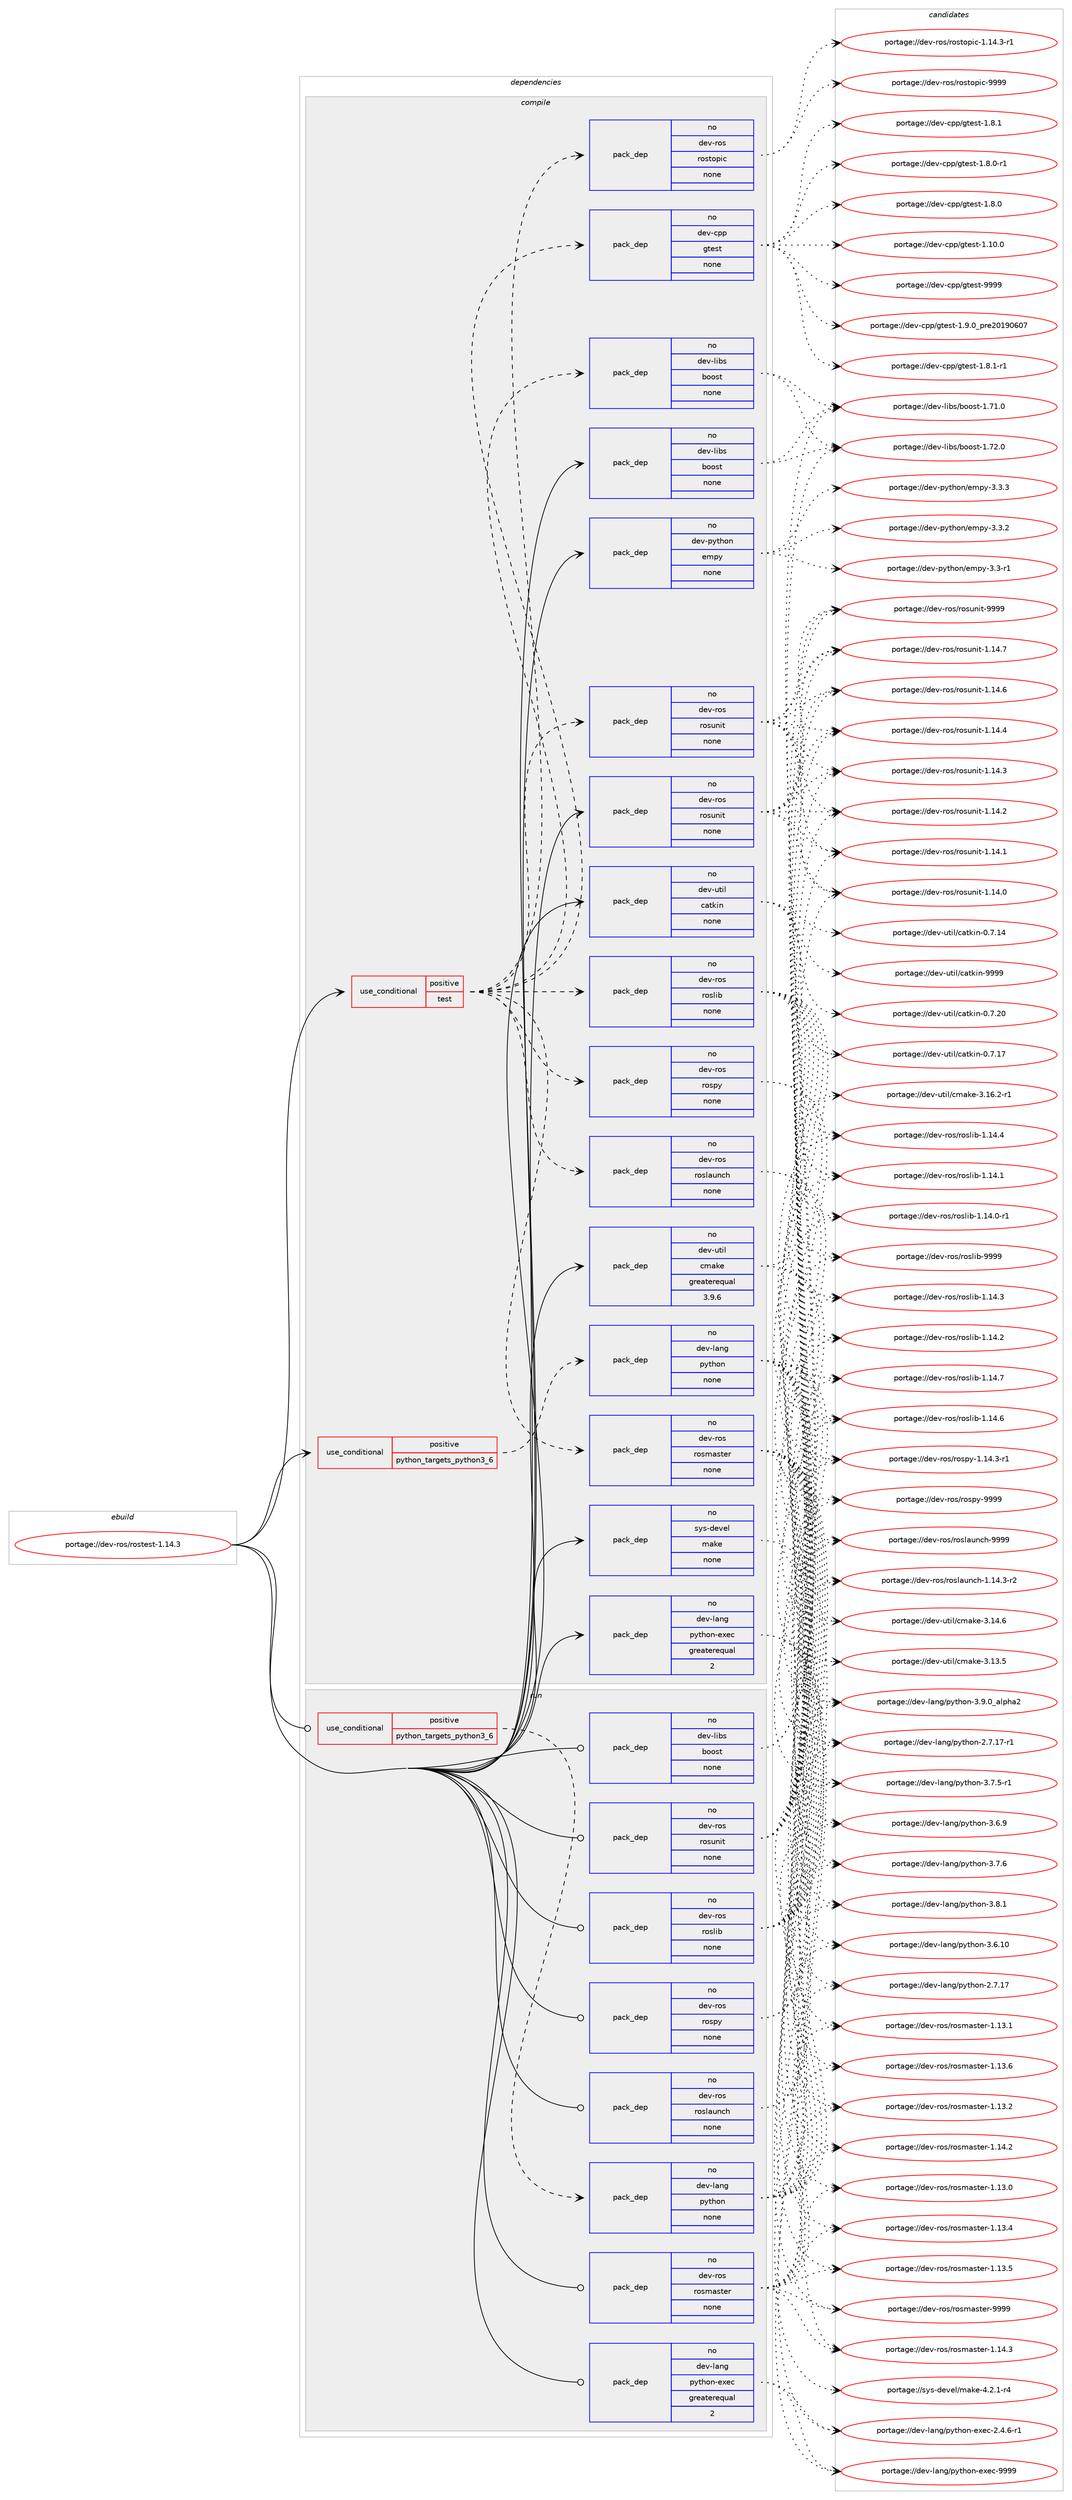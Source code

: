 digraph prolog {

# *************
# Graph options
# *************

newrank=true;
concentrate=true;
compound=true;
graph [rankdir=LR,fontname=Helvetica,fontsize=10,ranksep=1.5];#, ranksep=2.5, nodesep=0.2];
edge  [arrowhead=vee];
node  [fontname=Helvetica,fontsize=10];

# **********
# The ebuild
# **********

subgraph cluster_leftcol {
color=gray;
label=<<i>ebuild</i>>;
id [label="portage://dev-ros/rostest-1.14.3", color=red, width=4, href="../dev-ros/rostest-1.14.3.svg"];
}

# ****************
# The dependencies
# ****************

subgraph cluster_midcol {
color=gray;
label=<<i>dependencies</i>>;
subgraph cluster_compile {
fillcolor="#eeeeee";
style=filled;
label=<<i>compile</i>>;
subgraph cond97296 {
dependency384373 [label=<<TABLE BORDER="0" CELLBORDER="1" CELLSPACING="0" CELLPADDING="4"><TR><TD ROWSPAN="3" CELLPADDING="10">use_conditional</TD></TR><TR><TD>positive</TD></TR><TR><TD>python_targets_python3_6</TD></TR></TABLE>>, shape=none, color=red];
subgraph pack282224 {
dependency384374 [label=<<TABLE BORDER="0" CELLBORDER="1" CELLSPACING="0" CELLPADDING="4" WIDTH="220"><TR><TD ROWSPAN="6" CELLPADDING="30">pack_dep</TD></TR><TR><TD WIDTH="110">no</TD></TR><TR><TD>dev-lang</TD></TR><TR><TD>python</TD></TR><TR><TD>none</TD></TR><TR><TD></TD></TR></TABLE>>, shape=none, color=blue];
}
dependency384373:e -> dependency384374:w [weight=20,style="dashed",arrowhead="vee"];
}
id:e -> dependency384373:w [weight=20,style="solid",arrowhead="vee"];
subgraph cond97297 {
dependency384375 [label=<<TABLE BORDER="0" CELLBORDER="1" CELLSPACING="0" CELLPADDING="4"><TR><TD ROWSPAN="3" CELLPADDING="10">use_conditional</TD></TR><TR><TD>positive</TD></TR><TR><TD>test</TD></TR></TABLE>>, shape=none, color=red];
subgraph pack282225 {
dependency384376 [label=<<TABLE BORDER="0" CELLBORDER="1" CELLSPACING="0" CELLPADDING="4" WIDTH="220"><TR><TD ROWSPAN="6" CELLPADDING="30">pack_dep</TD></TR><TR><TD WIDTH="110">no</TD></TR><TR><TD>dev-ros</TD></TR><TR><TD>rosunit</TD></TR><TR><TD>none</TD></TR><TR><TD></TD></TR></TABLE>>, shape=none, color=blue];
}
dependency384375:e -> dependency384376:w [weight=20,style="dashed",arrowhead="vee"];
subgraph pack282226 {
dependency384377 [label=<<TABLE BORDER="0" CELLBORDER="1" CELLSPACING="0" CELLPADDING="4" WIDTH="220"><TR><TD ROWSPAN="6" CELLPADDING="30">pack_dep</TD></TR><TR><TD WIDTH="110">no</TD></TR><TR><TD>dev-libs</TD></TR><TR><TD>boost</TD></TR><TR><TD>none</TD></TR><TR><TD></TD></TR></TABLE>>, shape=none, color=blue];
}
dependency384375:e -> dependency384377:w [weight=20,style="dashed",arrowhead="vee"];
subgraph pack282227 {
dependency384378 [label=<<TABLE BORDER="0" CELLBORDER="1" CELLSPACING="0" CELLPADDING="4" WIDTH="220"><TR><TD ROWSPAN="6" CELLPADDING="30">pack_dep</TD></TR><TR><TD WIDTH="110">no</TD></TR><TR><TD>dev-ros</TD></TR><TR><TD>roslib</TD></TR><TR><TD>none</TD></TR><TR><TD></TD></TR></TABLE>>, shape=none, color=blue];
}
dependency384375:e -> dependency384378:w [weight=20,style="dashed",arrowhead="vee"];
subgraph pack282228 {
dependency384379 [label=<<TABLE BORDER="0" CELLBORDER="1" CELLSPACING="0" CELLPADDING="4" WIDTH="220"><TR><TD ROWSPAN="6" CELLPADDING="30">pack_dep</TD></TR><TR><TD WIDTH="110">no</TD></TR><TR><TD>dev-ros</TD></TR><TR><TD>rospy</TD></TR><TR><TD>none</TD></TR><TR><TD></TD></TR></TABLE>>, shape=none, color=blue];
}
dependency384375:e -> dependency384379:w [weight=20,style="dashed",arrowhead="vee"];
subgraph pack282229 {
dependency384380 [label=<<TABLE BORDER="0" CELLBORDER="1" CELLSPACING="0" CELLPADDING="4" WIDTH="220"><TR><TD ROWSPAN="6" CELLPADDING="30">pack_dep</TD></TR><TR><TD WIDTH="110">no</TD></TR><TR><TD>dev-ros</TD></TR><TR><TD>roslaunch</TD></TR><TR><TD>none</TD></TR><TR><TD></TD></TR></TABLE>>, shape=none, color=blue];
}
dependency384375:e -> dependency384380:w [weight=20,style="dashed",arrowhead="vee"];
subgraph pack282230 {
dependency384381 [label=<<TABLE BORDER="0" CELLBORDER="1" CELLSPACING="0" CELLPADDING="4" WIDTH="220"><TR><TD ROWSPAN="6" CELLPADDING="30">pack_dep</TD></TR><TR><TD WIDTH="110">no</TD></TR><TR><TD>dev-ros</TD></TR><TR><TD>rosmaster</TD></TR><TR><TD>none</TD></TR><TR><TD></TD></TR></TABLE>>, shape=none, color=blue];
}
dependency384375:e -> dependency384381:w [weight=20,style="dashed",arrowhead="vee"];
subgraph pack282231 {
dependency384382 [label=<<TABLE BORDER="0" CELLBORDER="1" CELLSPACING="0" CELLPADDING="4" WIDTH="220"><TR><TD ROWSPAN="6" CELLPADDING="30">pack_dep</TD></TR><TR><TD WIDTH="110">no</TD></TR><TR><TD>dev-cpp</TD></TR><TR><TD>gtest</TD></TR><TR><TD>none</TD></TR><TR><TD></TD></TR></TABLE>>, shape=none, color=blue];
}
dependency384375:e -> dependency384382:w [weight=20,style="dashed",arrowhead="vee"];
subgraph pack282232 {
dependency384383 [label=<<TABLE BORDER="0" CELLBORDER="1" CELLSPACING="0" CELLPADDING="4" WIDTH="220"><TR><TD ROWSPAN="6" CELLPADDING="30">pack_dep</TD></TR><TR><TD WIDTH="110">no</TD></TR><TR><TD>dev-ros</TD></TR><TR><TD>rostopic</TD></TR><TR><TD>none</TD></TR><TR><TD></TD></TR></TABLE>>, shape=none, color=blue];
}
dependency384375:e -> dependency384383:w [weight=20,style="dashed",arrowhead="vee"];
}
id:e -> dependency384375:w [weight=20,style="solid",arrowhead="vee"];
subgraph pack282233 {
dependency384384 [label=<<TABLE BORDER="0" CELLBORDER="1" CELLSPACING="0" CELLPADDING="4" WIDTH="220"><TR><TD ROWSPAN="6" CELLPADDING="30">pack_dep</TD></TR><TR><TD WIDTH="110">no</TD></TR><TR><TD>dev-lang</TD></TR><TR><TD>python-exec</TD></TR><TR><TD>greaterequal</TD></TR><TR><TD>2</TD></TR></TABLE>>, shape=none, color=blue];
}
id:e -> dependency384384:w [weight=20,style="solid",arrowhead="vee"];
subgraph pack282234 {
dependency384385 [label=<<TABLE BORDER="0" CELLBORDER="1" CELLSPACING="0" CELLPADDING="4" WIDTH="220"><TR><TD ROWSPAN="6" CELLPADDING="30">pack_dep</TD></TR><TR><TD WIDTH="110">no</TD></TR><TR><TD>dev-libs</TD></TR><TR><TD>boost</TD></TR><TR><TD>none</TD></TR><TR><TD></TD></TR></TABLE>>, shape=none, color=blue];
}
id:e -> dependency384385:w [weight=20,style="solid",arrowhead="vee"];
subgraph pack282235 {
dependency384386 [label=<<TABLE BORDER="0" CELLBORDER="1" CELLSPACING="0" CELLPADDING="4" WIDTH="220"><TR><TD ROWSPAN="6" CELLPADDING="30">pack_dep</TD></TR><TR><TD WIDTH="110">no</TD></TR><TR><TD>dev-python</TD></TR><TR><TD>empy</TD></TR><TR><TD>none</TD></TR><TR><TD></TD></TR></TABLE>>, shape=none, color=blue];
}
id:e -> dependency384386:w [weight=20,style="solid",arrowhead="vee"];
subgraph pack282236 {
dependency384387 [label=<<TABLE BORDER="0" CELLBORDER="1" CELLSPACING="0" CELLPADDING="4" WIDTH="220"><TR><TD ROWSPAN="6" CELLPADDING="30">pack_dep</TD></TR><TR><TD WIDTH="110">no</TD></TR><TR><TD>dev-ros</TD></TR><TR><TD>rosunit</TD></TR><TR><TD>none</TD></TR><TR><TD></TD></TR></TABLE>>, shape=none, color=blue];
}
id:e -> dependency384387:w [weight=20,style="solid",arrowhead="vee"];
subgraph pack282237 {
dependency384388 [label=<<TABLE BORDER="0" CELLBORDER="1" CELLSPACING="0" CELLPADDING="4" WIDTH="220"><TR><TD ROWSPAN="6" CELLPADDING="30">pack_dep</TD></TR><TR><TD WIDTH="110">no</TD></TR><TR><TD>dev-util</TD></TR><TR><TD>catkin</TD></TR><TR><TD>none</TD></TR><TR><TD></TD></TR></TABLE>>, shape=none, color=blue];
}
id:e -> dependency384388:w [weight=20,style="solid",arrowhead="vee"];
subgraph pack282238 {
dependency384389 [label=<<TABLE BORDER="0" CELLBORDER="1" CELLSPACING="0" CELLPADDING="4" WIDTH="220"><TR><TD ROWSPAN="6" CELLPADDING="30">pack_dep</TD></TR><TR><TD WIDTH="110">no</TD></TR><TR><TD>dev-util</TD></TR><TR><TD>cmake</TD></TR><TR><TD>greaterequal</TD></TR><TR><TD>3.9.6</TD></TR></TABLE>>, shape=none, color=blue];
}
id:e -> dependency384389:w [weight=20,style="solid",arrowhead="vee"];
subgraph pack282239 {
dependency384390 [label=<<TABLE BORDER="0" CELLBORDER="1" CELLSPACING="0" CELLPADDING="4" WIDTH="220"><TR><TD ROWSPAN="6" CELLPADDING="30">pack_dep</TD></TR><TR><TD WIDTH="110">no</TD></TR><TR><TD>sys-devel</TD></TR><TR><TD>make</TD></TR><TR><TD>none</TD></TR><TR><TD></TD></TR></TABLE>>, shape=none, color=blue];
}
id:e -> dependency384390:w [weight=20,style="solid",arrowhead="vee"];
}
subgraph cluster_compileandrun {
fillcolor="#eeeeee";
style=filled;
label=<<i>compile and run</i>>;
}
subgraph cluster_run {
fillcolor="#eeeeee";
style=filled;
label=<<i>run</i>>;
subgraph cond97298 {
dependency384391 [label=<<TABLE BORDER="0" CELLBORDER="1" CELLSPACING="0" CELLPADDING="4"><TR><TD ROWSPAN="3" CELLPADDING="10">use_conditional</TD></TR><TR><TD>positive</TD></TR><TR><TD>python_targets_python3_6</TD></TR></TABLE>>, shape=none, color=red];
subgraph pack282240 {
dependency384392 [label=<<TABLE BORDER="0" CELLBORDER="1" CELLSPACING="0" CELLPADDING="4" WIDTH="220"><TR><TD ROWSPAN="6" CELLPADDING="30">pack_dep</TD></TR><TR><TD WIDTH="110">no</TD></TR><TR><TD>dev-lang</TD></TR><TR><TD>python</TD></TR><TR><TD>none</TD></TR><TR><TD></TD></TR></TABLE>>, shape=none, color=blue];
}
dependency384391:e -> dependency384392:w [weight=20,style="dashed",arrowhead="vee"];
}
id:e -> dependency384391:w [weight=20,style="solid",arrowhead="odot"];
subgraph pack282241 {
dependency384393 [label=<<TABLE BORDER="0" CELLBORDER="1" CELLSPACING="0" CELLPADDING="4" WIDTH="220"><TR><TD ROWSPAN="6" CELLPADDING="30">pack_dep</TD></TR><TR><TD WIDTH="110">no</TD></TR><TR><TD>dev-lang</TD></TR><TR><TD>python-exec</TD></TR><TR><TD>greaterequal</TD></TR><TR><TD>2</TD></TR></TABLE>>, shape=none, color=blue];
}
id:e -> dependency384393:w [weight=20,style="solid",arrowhead="odot"];
subgraph pack282242 {
dependency384394 [label=<<TABLE BORDER="0" CELLBORDER="1" CELLSPACING="0" CELLPADDING="4" WIDTH="220"><TR><TD ROWSPAN="6" CELLPADDING="30">pack_dep</TD></TR><TR><TD WIDTH="110">no</TD></TR><TR><TD>dev-libs</TD></TR><TR><TD>boost</TD></TR><TR><TD>none</TD></TR><TR><TD></TD></TR></TABLE>>, shape=none, color=blue];
}
id:e -> dependency384394:w [weight=20,style="solid",arrowhead="odot"];
subgraph pack282243 {
dependency384395 [label=<<TABLE BORDER="0" CELLBORDER="1" CELLSPACING="0" CELLPADDING="4" WIDTH="220"><TR><TD ROWSPAN="6" CELLPADDING="30">pack_dep</TD></TR><TR><TD WIDTH="110">no</TD></TR><TR><TD>dev-ros</TD></TR><TR><TD>roslaunch</TD></TR><TR><TD>none</TD></TR><TR><TD></TD></TR></TABLE>>, shape=none, color=blue];
}
id:e -> dependency384395:w [weight=20,style="solid",arrowhead="odot"];
subgraph pack282244 {
dependency384396 [label=<<TABLE BORDER="0" CELLBORDER="1" CELLSPACING="0" CELLPADDING="4" WIDTH="220"><TR><TD ROWSPAN="6" CELLPADDING="30">pack_dep</TD></TR><TR><TD WIDTH="110">no</TD></TR><TR><TD>dev-ros</TD></TR><TR><TD>roslib</TD></TR><TR><TD>none</TD></TR><TR><TD></TD></TR></TABLE>>, shape=none, color=blue];
}
id:e -> dependency384396:w [weight=20,style="solid",arrowhead="odot"];
subgraph pack282245 {
dependency384397 [label=<<TABLE BORDER="0" CELLBORDER="1" CELLSPACING="0" CELLPADDING="4" WIDTH="220"><TR><TD ROWSPAN="6" CELLPADDING="30">pack_dep</TD></TR><TR><TD WIDTH="110">no</TD></TR><TR><TD>dev-ros</TD></TR><TR><TD>rosmaster</TD></TR><TR><TD>none</TD></TR><TR><TD></TD></TR></TABLE>>, shape=none, color=blue];
}
id:e -> dependency384397:w [weight=20,style="solid",arrowhead="odot"];
subgraph pack282246 {
dependency384398 [label=<<TABLE BORDER="0" CELLBORDER="1" CELLSPACING="0" CELLPADDING="4" WIDTH="220"><TR><TD ROWSPAN="6" CELLPADDING="30">pack_dep</TD></TR><TR><TD WIDTH="110">no</TD></TR><TR><TD>dev-ros</TD></TR><TR><TD>rospy</TD></TR><TR><TD>none</TD></TR><TR><TD></TD></TR></TABLE>>, shape=none, color=blue];
}
id:e -> dependency384398:w [weight=20,style="solid",arrowhead="odot"];
subgraph pack282247 {
dependency384399 [label=<<TABLE BORDER="0" CELLBORDER="1" CELLSPACING="0" CELLPADDING="4" WIDTH="220"><TR><TD ROWSPAN="6" CELLPADDING="30">pack_dep</TD></TR><TR><TD WIDTH="110">no</TD></TR><TR><TD>dev-ros</TD></TR><TR><TD>rosunit</TD></TR><TR><TD>none</TD></TR><TR><TD></TD></TR></TABLE>>, shape=none, color=blue];
}
id:e -> dependency384399:w [weight=20,style="solid",arrowhead="odot"];
}
}

# **************
# The candidates
# **************

subgraph cluster_choices {
rank=same;
color=gray;
label=<<i>candidates</i>>;

subgraph choice282224 {
color=black;
nodesep=1;
choice10010111845108971101034711212111610411111045514657464895971081121049750 [label="portage://dev-lang/python-3.9.0_alpha2", color=red, width=4,href="../dev-lang/python-3.9.0_alpha2.svg"];
choice100101118451089711010347112121116104111110455146564649 [label="portage://dev-lang/python-3.8.1", color=red, width=4,href="../dev-lang/python-3.8.1.svg"];
choice100101118451089711010347112121116104111110455146554654 [label="portage://dev-lang/python-3.7.6", color=red, width=4,href="../dev-lang/python-3.7.6.svg"];
choice1001011184510897110103471121211161041111104551465546534511449 [label="portage://dev-lang/python-3.7.5-r1", color=red, width=4,href="../dev-lang/python-3.7.5-r1.svg"];
choice100101118451089711010347112121116104111110455146544657 [label="portage://dev-lang/python-3.6.9", color=red, width=4,href="../dev-lang/python-3.6.9.svg"];
choice10010111845108971101034711212111610411111045514654464948 [label="portage://dev-lang/python-3.6.10", color=red, width=4,href="../dev-lang/python-3.6.10.svg"];
choice100101118451089711010347112121116104111110455046554649554511449 [label="portage://dev-lang/python-2.7.17-r1", color=red, width=4,href="../dev-lang/python-2.7.17-r1.svg"];
choice10010111845108971101034711212111610411111045504655464955 [label="portage://dev-lang/python-2.7.17", color=red, width=4,href="../dev-lang/python-2.7.17.svg"];
dependency384374:e -> choice10010111845108971101034711212111610411111045514657464895971081121049750:w [style=dotted,weight="100"];
dependency384374:e -> choice100101118451089711010347112121116104111110455146564649:w [style=dotted,weight="100"];
dependency384374:e -> choice100101118451089711010347112121116104111110455146554654:w [style=dotted,weight="100"];
dependency384374:e -> choice1001011184510897110103471121211161041111104551465546534511449:w [style=dotted,weight="100"];
dependency384374:e -> choice100101118451089711010347112121116104111110455146544657:w [style=dotted,weight="100"];
dependency384374:e -> choice10010111845108971101034711212111610411111045514654464948:w [style=dotted,weight="100"];
dependency384374:e -> choice100101118451089711010347112121116104111110455046554649554511449:w [style=dotted,weight="100"];
dependency384374:e -> choice10010111845108971101034711212111610411111045504655464955:w [style=dotted,weight="100"];
}
subgraph choice282225 {
color=black;
nodesep=1;
choice10010111845114111115471141111151171101051164557575757 [label="portage://dev-ros/rosunit-9999", color=red, width=4,href="../dev-ros/rosunit-9999.svg"];
choice100101118451141111154711411111511711010511645494649524655 [label="portage://dev-ros/rosunit-1.14.7", color=red, width=4,href="../dev-ros/rosunit-1.14.7.svg"];
choice100101118451141111154711411111511711010511645494649524654 [label="portage://dev-ros/rosunit-1.14.6", color=red, width=4,href="../dev-ros/rosunit-1.14.6.svg"];
choice100101118451141111154711411111511711010511645494649524652 [label="portage://dev-ros/rosunit-1.14.4", color=red, width=4,href="../dev-ros/rosunit-1.14.4.svg"];
choice100101118451141111154711411111511711010511645494649524651 [label="portage://dev-ros/rosunit-1.14.3", color=red, width=4,href="../dev-ros/rosunit-1.14.3.svg"];
choice100101118451141111154711411111511711010511645494649524650 [label="portage://dev-ros/rosunit-1.14.2", color=red, width=4,href="../dev-ros/rosunit-1.14.2.svg"];
choice100101118451141111154711411111511711010511645494649524649 [label="portage://dev-ros/rosunit-1.14.1", color=red, width=4,href="../dev-ros/rosunit-1.14.1.svg"];
choice100101118451141111154711411111511711010511645494649524648 [label="portage://dev-ros/rosunit-1.14.0", color=red, width=4,href="../dev-ros/rosunit-1.14.0.svg"];
dependency384376:e -> choice10010111845114111115471141111151171101051164557575757:w [style=dotted,weight="100"];
dependency384376:e -> choice100101118451141111154711411111511711010511645494649524655:w [style=dotted,weight="100"];
dependency384376:e -> choice100101118451141111154711411111511711010511645494649524654:w [style=dotted,weight="100"];
dependency384376:e -> choice100101118451141111154711411111511711010511645494649524652:w [style=dotted,weight="100"];
dependency384376:e -> choice100101118451141111154711411111511711010511645494649524651:w [style=dotted,weight="100"];
dependency384376:e -> choice100101118451141111154711411111511711010511645494649524650:w [style=dotted,weight="100"];
dependency384376:e -> choice100101118451141111154711411111511711010511645494649524649:w [style=dotted,weight="100"];
dependency384376:e -> choice100101118451141111154711411111511711010511645494649524648:w [style=dotted,weight="100"];
}
subgraph choice282226 {
color=black;
nodesep=1;
choice1001011184510810598115479811111111511645494655504648 [label="portage://dev-libs/boost-1.72.0", color=red, width=4,href="../dev-libs/boost-1.72.0.svg"];
choice1001011184510810598115479811111111511645494655494648 [label="portage://dev-libs/boost-1.71.0", color=red, width=4,href="../dev-libs/boost-1.71.0.svg"];
dependency384377:e -> choice1001011184510810598115479811111111511645494655504648:w [style=dotted,weight="100"];
dependency384377:e -> choice1001011184510810598115479811111111511645494655494648:w [style=dotted,weight="100"];
}
subgraph choice282227 {
color=black;
nodesep=1;
choice1001011184511411111547114111115108105984557575757 [label="portage://dev-ros/roslib-9999", color=red, width=4,href="../dev-ros/roslib-9999.svg"];
choice10010111845114111115471141111151081059845494649524655 [label="portage://dev-ros/roslib-1.14.7", color=red, width=4,href="../dev-ros/roslib-1.14.7.svg"];
choice10010111845114111115471141111151081059845494649524654 [label="portage://dev-ros/roslib-1.14.6", color=red, width=4,href="../dev-ros/roslib-1.14.6.svg"];
choice10010111845114111115471141111151081059845494649524652 [label="portage://dev-ros/roslib-1.14.4", color=red, width=4,href="../dev-ros/roslib-1.14.4.svg"];
choice10010111845114111115471141111151081059845494649524651 [label="portage://dev-ros/roslib-1.14.3", color=red, width=4,href="../dev-ros/roslib-1.14.3.svg"];
choice10010111845114111115471141111151081059845494649524650 [label="portage://dev-ros/roslib-1.14.2", color=red, width=4,href="../dev-ros/roslib-1.14.2.svg"];
choice10010111845114111115471141111151081059845494649524649 [label="portage://dev-ros/roslib-1.14.1", color=red, width=4,href="../dev-ros/roslib-1.14.1.svg"];
choice100101118451141111154711411111510810598454946495246484511449 [label="portage://dev-ros/roslib-1.14.0-r1", color=red, width=4,href="../dev-ros/roslib-1.14.0-r1.svg"];
dependency384378:e -> choice1001011184511411111547114111115108105984557575757:w [style=dotted,weight="100"];
dependency384378:e -> choice10010111845114111115471141111151081059845494649524655:w [style=dotted,weight="100"];
dependency384378:e -> choice10010111845114111115471141111151081059845494649524654:w [style=dotted,weight="100"];
dependency384378:e -> choice10010111845114111115471141111151081059845494649524652:w [style=dotted,weight="100"];
dependency384378:e -> choice10010111845114111115471141111151081059845494649524651:w [style=dotted,weight="100"];
dependency384378:e -> choice10010111845114111115471141111151081059845494649524650:w [style=dotted,weight="100"];
dependency384378:e -> choice10010111845114111115471141111151081059845494649524649:w [style=dotted,weight="100"];
dependency384378:e -> choice100101118451141111154711411111510810598454946495246484511449:w [style=dotted,weight="100"];
}
subgraph choice282228 {
color=black;
nodesep=1;
choice10010111845114111115471141111151121214557575757 [label="portage://dev-ros/rospy-9999", color=red, width=4,href="../dev-ros/rospy-9999.svg"];
choice1001011184511411111547114111115112121454946495246514511449 [label="portage://dev-ros/rospy-1.14.3-r1", color=red, width=4,href="../dev-ros/rospy-1.14.3-r1.svg"];
dependency384379:e -> choice10010111845114111115471141111151121214557575757:w [style=dotted,weight="100"];
dependency384379:e -> choice1001011184511411111547114111115112121454946495246514511449:w [style=dotted,weight="100"];
}
subgraph choice282229 {
color=black;
nodesep=1;
choice100101118451141111154711411111510897117110991044557575757 [label="portage://dev-ros/roslaunch-9999", color=red, width=4,href="../dev-ros/roslaunch-9999.svg"];
choice10010111845114111115471141111151089711711099104454946495246514511450 [label="portage://dev-ros/roslaunch-1.14.3-r2", color=red, width=4,href="../dev-ros/roslaunch-1.14.3-r2.svg"];
dependency384380:e -> choice100101118451141111154711411111510897117110991044557575757:w [style=dotted,weight="100"];
dependency384380:e -> choice10010111845114111115471141111151089711711099104454946495246514511450:w [style=dotted,weight="100"];
}
subgraph choice282230 {
color=black;
nodesep=1;
choice1001011184511411111547114111115109971151161011144557575757 [label="portage://dev-ros/rosmaster-9999", color=red, width=4,href="../dev-ros/rosmaster-9999.svg"];
choice10010111845114111115471141111151099711511610111445494649524651 [label="portage://dev-ros/rosmaster-1.14.3", color=red, width=4,href="../dev-ros/rosmaster-1.14.3.svg"];
choice10010111845114111115471141111151099711511610111445494649524650 [label="portage://dev-ros/rosmaster-1.14.2", color=red, width=4,href="../dev-ros/rosmaster-1.14.2.svg"];
choice10010111845114111115471141111151099711511610111445494649514654 [label="portage://dev-ros/rosmaster-1.13.6", color=red, width=4,href="../dev-ros/rosmaster-1.13.6.svg"];
choice10010111845114111115471141111151099711511610111445494649514653 [label="portage://dev-ros/rosmaster-1.13.5", color=red, width=4,href="../dev-ros/rosmaster-1.13.5.svg"];
choice10010111845114111115471141111151099711511610111445494649514652 [label="portage://dev-ros/rosmaster-1.13.4", color=red, width=4,href="../dev-ros/rosmaster-1.13.4.svg"];
choice10010111845114111115471141111151099711511610111445494649514650 [label="portage://dev-ros/rosmaster-1.13.2", color=red, width=4,href="../dev-ros/rosmaster-1.13.2.svg"];
choice10010111845114111115471141111151099711511610111445494649514649 [label="portage://dev-ros/rosmaster-1.13.1", color=red, width=4,href="../dev-ros/rosmaster-1.13.1.svg"];
choice10010111845114111115471141111151099711511610111445494649514648 [label="portage://dev-ros/rosmaster-1.13.0", color=red, width=4,href="../dev-ros/rosmaster-1.13.0.svg"];
dependency384381:e -> choice1001011184511411111547114111115109971151161011144557575757:w [style=dotted,weight="100"];
dependency384381:e -> choice10010111845114111115471141111151099711511610111445494649524651:w [style=dotted,weight="100"];
dependency384381:e -> choice10010111845114111115471141111151099711511610111445494649524650:w [style=dotted,weight="100"];
dependency384381:e -> choice10010111845114111115471141111151099711511610111445494649514654:w [style=dotted,weight="100"];
dependency384381:e -> choice10010111845114111115471141111151099711511610111445494649514653:w [style=dotted,weight="100"];
dependency384381:e -> choice10010111845114111115471141111151099711511610111445494649514652:w [style=dotted,weight="100"];
dependency384381:e -> choice10010111845114111115471141111151099711511610111445494649514650:w [style=dotted,weight="100"];
dependency384381:e -> choice10010111845114111115471141111151099711511610111445494649514649:w [style=dotted,weight="100"];
dependency384381:e -> choice10010111845114111115471141111151099711511610111445494649514648:w [style=dotted,weight="100"];
}
subgraph choice282231 {
color=black;
nodesep=1;
choice1001011184599112112471031161011151164557575757 [label="portage://dev-cpp/gtest-9999", color=red, width=4,href="../dev-cpp/gtest-9999.svg"];
choice100101118459911211247103116101115116454946574648951121141015048495748544855 [label="portage://dev-cpp/gtest-1.9.0_pre20190607", color=red, width=4,href="../dev-cpp/gtest-1.9.0_pre20190607.svg"];
choice1001011184599112112471031161011151164549465646494511449 [label="portage://dev-cpp/gtest-1.8.1-r1", color=red, width=4,href="../dev-cpp/gtest-1.8.1-r1.svg"];
choice100101118459911211247103116101115116454946564649 [label="portage://dev-cpp/gtest-1.8.1", color=red, width=4,href="../dev-cpp/gtest-1.8.1.svg"];
choice1001011184599112112471031161011151164549465646484511449 [label="portage://dev-cpp/gtest-1.8.0-r1", color=red, width=4,href="../dev-cpp/gtest-1.8.0-r1.svg"];
choice100101118459911211247103116101115116454946564648 [label="portage://dev-cpp/gtest-1.8.0", color=red, width=4,href="../dev-cpp/gtest-1.8.0.svg"];
choice10010111845991121124710311610111511645494649484648 [label="portage://dev-cpp/gtest-1.10.0", color=red, width=4,href="../dev-cpp/gtest-1.10.0.svg"];
dependency384382:e -> choice1001011184599112112471031161011151164557575757:w [style=dotted,weight="100"];
dependency384382:e -> choice100101118459911211247103116101115116454946574648951121141015048495748544855:w [style=dotted,weight="100"];
dependency384382:e -> choice1001011184599112112471031161011151164549465646494511449:w [style=dotted,weight="100"];
dependency384382:e -> choice100101118459911211247103116101115116454946564649:w [style=dotted,weight="100"];
dependency384382:e -> choice1001011184599112112471031161011151164549465646484511449:w [style=dotted,weight="100"];
dependency384382:e -> choice100101118459911211247103116101115116454946564648:w [style=dotted,weight="100"];
dependency384382:e -> choice10010111845991121124710311610111511645494649484648:w [style=dotted,weight="100"];
}
subgraph choice282232 {
color=black;
nodesep=1;
choice1001011184511411111547114111115116111112105994557575757 [label="portage://dev-ros/rostopic-9999", color=red, width=4,href="../dev-ros/rostopic-9999.svg"];
choice100101118451141111154711411111511611111210599454946495246514511449 [label="portage://dev-ros/rostopic-1.14.3-r1", color=red, width=4,href="../dev-ros/rostopic-1.14.3-r1.svg"];
dependency384383:e -> choice1001011184511411111547114111115116111112105994557575757:w [style=dotted,weight="100"];
dependency384383:e -> choice100101118451141111154711411111511611111210599454946495246514511449:w [style=dotted,weight="100"];
}
subgraph choice282233 {
color=black;
nodesep=1;
choice10010111845108971101034711212111610411111045101120101994557575757 [label="portage://dev-lang/python-exec-9999", color=red, width=4,href="../dev-lang/python-exec-9999.svg"];
choice10010111845108971101034711212111610411111045101120101994550465246544511449 [label="portage://dev-lang/python-exec-2.4.6-r1", color=red, width=4,href="../dev-lang/python-exec-2.4.6-r1.svg"];
dependency384384:e -> choice10010111845108971101034711212111610411111045101120101994557575757:w [style=dotted,weight="100"];
dependency384384:e -> choice10010111845108971101034711212111610411111045101120101994550465246544511449:w [style=dotted,weight="100"];
}
subgraph choice282234 {
color=black;
nodesep=1;
choice1001011184510810598115479811111111511645494655504648 [label="portage://dev-libs/boost-1.72.0", color=red, width=4,href="../dev-libs/boost-1.72.0.svg"];
choice1001011184510810598115479811111111511645494655494648 [label="portage://dev-libs/boost-1.71.0", color=red, width=4,href="../dev-libs/boost-1.71.0.svg"];
dependency384385:e -> choice1001011184510810598115479811111111511645494655504648:w [style=dotted,weight="100"];
dependency384385:e -> choice1001011184510810598115479811111111511645494655494648:w [style=dotted,weight="100"];
}
subgraph choice282235 {
color=black;
nodesep=1;
choice1001011184511212111610411111047101109112121455146514651 [label="portage://dev-python/empy-3.3.3", color=red, width=4,href="../dev-python/empy-3.3.3.svg"];
choice1001011184511212111610411111047101109112121455146514650 [label="portage://dev-python/empy-3.3.2", color=red, width=4,href="../dev-python/empy-3.3.2.svg"];
choice1001011184511212111610411111047101109112121455146514511449 [label="portage://dev-python/empy-3.3-r1", color=red, width=4,href="../dev-python/empy-3.3-r1.svg"];
dependency384386:e -> choice1001011184511212111610411111047101109112121455146514651:w [style=dotted,weight="100"];
dependency384386:e -> choice1001011184511212111610411111047101109112121455146514650:w [style=dotted,weight="100"];
dependency384386:e -> choice1001011184511212111610411111047101109112121455146514511449:w [style=dotted,weight="100"];
}
subgraph choice282236 {
color=black;
nodesep=1;
choice10010111845114111115471141111151171101051164557575757 [label="portage://dev-ros/rosunit-9999", color=red, width=4,href="../dev-ros/rosunit-9999.svg"];
choice100101118451141111154711411111511711010511645494649524655 [label="portage://dev-ros/rosunit-1.14.7", color=red, width=4,href="../dev-ros/rosunit-1.14.7.svg"];
choice100101118451141111154711411111511711010511645494649524654 [label="portage://dev-ros/rosunit-1.14.6", color=red, width=4,href="../dev-ros/rosunit-1.14.6.svg"];
choice100101118451141111154711411111511711010511645494649524652 [label="portage://dev-ros/rosunit-1.14.4", color=red, width=4,href="../dev-ros/rosunit-1.14.4.svg"];
choice100101118451141111154711411111511711010511645494649524651 [label="portage://dev-ros/rosunit-1.14.3", color=red, width=4,href="../dev-ros/rosunit-1.14.3.svg"];
choice100101118451141111154711411111511711010511645494649524650 [label="portage://dev-ros/rosunit-1.14.2", color=red, width=4,href="../dev-ros/rosunit-1.14.2.svg"];
choice100101118451141111154711411111511711010511645494649524649 [label="portage://dev-ros/rosunit-1.14.1", color=red, width=4,href="../dev-ros/rosunit-1.14.1.svg"];
choice100101118451141111154711411111511711010511645494649524648 [label="portage://dev-ros/rosunit-1.14.0", color=red, width=4,href="../dev-ros/rosunit-1.14.0.svg"];
dependency384387:e -> choice10010111845114111115471141111151171101051164557575757:w [style=dotted,weight="100"];
dependency384387:e -> choice100101118451141111154711411111511711010511645494649524655:w [style=dotted,weight="100"];
dependency384387:e -> choice100101118451141111154711411111511711010511645494649524654:w [style=dotted,weight="100"];
dependency384387:e -> choice100101118451141111154711411111511711010511645494649524652:w [style=dotted,weight="100"];
dependency384387:e -> choice100101118451141111154711411111511711010511645494649524651:w [style=dotted,weight="100"];
dependency384387:e -> choice100101118451141111154711411111511711010511645494649524650:w [style=dotted,weight="100"];
dependency384387:e -> choice100101118451141111154711411111511711010511645494649524649:w [style=dotted,weight="100"];
dependency384387:e -> choice100101118451141111154711411111511711010511645494649524648:w [style=dotted,weight="100"];
}
subgraph choice282237 {
color=black;
nodesep=1;
choice100101118451171161051084799971161071051104557575757 [label="portage://dev-util/catkin-9999", color=red, width=4,href="../dev-util/catkin-9999.svg"];
choice1001011184511711610510847999711610710511045484655465048 [label="portage://dev-util/catkin-0.7.20", color=red, width=4,href="../dev-util/catkin-0.7.20.svg"];
choice1001011184511711610510847999711610710511045484655464955 [label="portage://dev-util/catkin-0.7.17", color=red, width=4,href="../dev-util/catkin-0.7.17.svg"];
choice1001011184511711610510847999711610710511045484655464952 [label="portage://dev-util/catkin-0.7.14", color=red, width=4,href="../dev-util/catkin-0.7.14.svg"];
dependency384388:e -> choice100101118451171161051084799971161071051104557575757:w [style=dotted,weight="100"];
dependency384388:e -> choice1001011184511711610510847999711610710511045484655465048:w [style=dotted,weight="100"];
dependency384388:e -> choice1001011184511711610510847999711610710511045484655464955:w [style=dotted,weight="100"];
dependency384388:e -> choice1001011184511711610510847999711610710511045484655464952:w [style=dotted,weight="100"];
}
subgraph choice282238 {
color=black;
nodesep=1;
choice10010111845117116105108479910997107101455146495446504511449 [label="portage://dev-util/cmake-3.16.2-r1", color=red, width=4,href="../dev-util/cmake-3.16.2-r1.svg"];
choice1001011184511711610510847991099710710145514649524654 [label="portage://dev-util/cmake-3.14.6", color=red, width=4,href="../dev-util/cmake-3.14.6.svg"];
choice1001011184511711610510847991099710710145514649514653 [label="portage://dev-util/cmake-3.13.5", color=red, width=4,href="../dev-util/cmake-3.13.5.svg"];
dependency384389:e -> choice10010111845117116105108479910997107101455146495446504511449:w [style=dotted,weight="100"];
dependency384389:e -> choice1001011184511711610510847991099710710145514649524654:w [style=dotted,weight="100"];
dependency384389:e -> choice1001011184511711610510847991099710710145514649514653:w [style=dotted,weight="100"];
}
subgraph choice282239 {
color=black;
nodesep=1;
choice1151211154510010111810110847109971071014552465046494511452 [label="portage://sys-devel/make-4.2.1-r4", color=red, width=4,href="../sys-devel/make-4.2.1-r4.svg"];
dependency384390:e -> choice1151211154510010111810110847109971071014552465046494511452:w [style=dotted,weight="100"];
}
subgraph choice282240 {
color=black;
nodesep=1;
choice10010111845108971101034711212111610411111045514657464895971081121049750 [label="portage://dev-lang/python-3.9.0_alpha2", color=red, width=4,href="../dev-lang/python-3.9.0_alpha2.svg"];
choice100101118451089711010347112121116104111110455146564649 [label="portage://dev-lang/python-3.8.1", color=red, width=4,href="../dev-lang/python-3.8.1.svg"];
choice100101118451089711010347112121116104111110455146554654 [label="portage://dev-lang/python-3.7.6", color=red, width=4,href="../dev-lang/python-3.7.6.svg"];
choice1001011184510897110103471121211161041111104551465546534511449 [label="portage://dev-lang/python-3.7.5-r1", color=red, width=4,href="../dev-lang/python-3.7.5-r1.svg"];
choice100101118451089711010347112121116104111110455146544657 [label="portage://dev-lang/python-3.6.9", color=red, width=4,href="../dev-lang/python-3.6.9.svg"];
choice10010111845108971101034711212111610411111045514654464948 [label="portage://dev-lang/python-3.6.10", color=red, width=4,href="../dev-lang/python-3.6.10.svg"];
choice100101118451089711010347112121116104111110455046554649554511449 [label="portage://dev-lang/python-2.7.17-r1", color=red, width=4,href="../dev-lang/python-2.7.17-r1.svg"];
choice10010111845108971101034711212111610411111045504655464955 [label="portage://dev-lang/python-2.7.17", color=red, width=4,href="../dev-lang/python-2.7.17.svg"];
dependency384392:e -> choice10010111845108971101034711212111610411111045514657464895971081121049750:w [style=dotted,weight="100"];
dependency384392:e -> choice100101118451089711010347112121116104111110455146564649:w [style=dotted,weight="100"];
dependency384392:e -> choice100101118451089711010347112121116104111110455146554654:w [style=dotted,weight="100"];
dependency384392:e -> choice1001011184510897110103471121211161041111104551465546534511449:w [style=dotted,weight="100"];
dependency384392:e -> choice100101118451089711010347112121116104111110455146544657:w [style=dotted,weight="100"];
dependency384392:e -> choice10010111845108971101034711212111610411111045514654464948:w [style=dotted,weight="100"];
dependency384392:e -> choice100101118451089711010347112121116104111110455046554649554511449:w [style=dotted,weight="100"];
dependency384392:e -> choice10010111845108971101034711212111610411111045504655464955:w [style=dotted,weight="100"];
}
subgraph choice282241 {
color=black;
nodesep=1;
choice10010111845108971101034711212111610411111045101120101994557575757 [label="portage://dev-lang/python-exec-9999", color=red, width=4,href="../dev-lang/python-exec-9999.svg"];
choice10010111845108971101034711212111610411111045101120101994550465246544511449 [label="portage://dev-lang/python-exec-2.4.6-r1", color=red, width=4,href="../dev-lang/python-exec-2.4.6-r1.svg"];
dependency384393:e -> choice10010111845108971101034711212111610411111045101120101994557575757:w [style=dotted,weight="100"];
dependency384393:e -> choice10010111845108971101034711212111610411111045101120101994550465246544511449:w [style=dotted,weight="100"];
}
subgraph choice282242 {
color=black;
nodesep=1;
choice1001011184510810598115479811111111511645494655504648 [label="portage://dev-libs/boost-1.72.0", color=red, width=4,href="../dev-libs/boost-1.72.0.svg"];
choice1001011184510810598115479811111111511645494655494648 [label="portage://dev-libs/boost-1.71.0", color=red, width=4,href="../dev-libs/boost-1.71.0.svg"];
dependency384394:e -> choice1001011184510810598115479811111111511645494655504648:w [style=dotted,weight="100"];
dependency384394:e -> choice1001011184510810598115479811111111511645494655494648:w [style=dotted,weight="100"];
}
subgraph choice282243 {
color=black;
nodesep=1;
choice100101118451141111154711411111510897117110991044557575757 [label="portage://dev-ros/roslaunch-9999", color=red, width=4,href="../dev-ros/roslaunch-9999.svg"];
choice10010111845114111115471141111151089711711099104454946495246514511450 [label="portage://dev-ros/roslaunch-1.14.3-r2", color=red, width=4,href="../dev-ros/roslaunch-1.14.3-r2.svg"];
dependency384395:e -> choice100101118451141111154711411111510897117110991044557575757:w [style=dotted,weight="100"];
dependency384395:e -> choice10010111845114111115471141111151089711711099104454946495246514511450:w [style=dotted,weight="100"];
}
subgraph choice282244 {
color=black;
nodesep=1;
choice1001011184511411111547114111115108105984557575757 [label="portage://dev-ros/roslib-9999", color=red, width=4,href="../dev-ros/roslib-9999.svg"];
choice10010111845114111115471141111151081059845494649524655 [label="portage://dev-ros/roslib-1.14.7", color=red, width=4,href="../dev-ros/roslib-1.14.7.svg"];
choice10010111845114111115471141111151081059845494649524654 [label="portage://dev-ros/roslib-1.14.6", color=red, width=4,href="../dev-ros/roslib-1.14.6.svg"];
choice10010111845114111115471141111151081059845494649524652 [label="portage://dev-ros/roslib-1.14.4", color=red, width=4,href="../dev-ros/roslib-1.14.4.svg"];
choice10010111845114111115471141111151081059845494649524651 [label="portage://dev-ros/roslib-1.14.3", color=red, width=4,href="../dev-ros/roslib-1.14.3.svg"];
choice10010111845114111115471141111151081059845494649524650 [label="portage://dev-ros/roslib-1.14.2", color=red, width=4,href="../dev-ros/roslib-1.14.2.svg"];
choice10010111845114111115471141111151081059845494649524649 [label="portage://dev-ros/roslib-1.14.1", color=red, width=4,href="../dev-ros/roslib-1.14.1.svg"];
choice100101118451141111154711411111510810598454946495246484511449 [label="portage://dev-ros/roslib-1.14.0-r1", color=red, width=4,href="../dev-ros/roslib-1.14.0-r1.svg"];
dependency384396:e -> choice1001011184511411111547114111115108105984557575757:w [style=dotted,weight="100"];
dependency384396:e -> choice10010111845114111115471141111151081059845494649524655:w [style=dotted,weight="100"];
dependency384396:e -> choice10010111845114111115471141111151081059845494649524654:w [style=dotted,weight="100"];
dependency384396:e -> choice10010111845114111115471141111151081059845494649524652:w [style=dotted,weight="100"];
dependency384396:e -> choice10010111845114111115471141111151081059845494649524651:w [style=dotted,weight="100"];
dependency384396:e -> choice10010111845114111115471141111151081059845494649524650:w [style=dotted,weight="100"];
dependency384396:e -> choice10010111845114111115471141111151081059845494649524649:w [style=dotted,weight="100"];
dependency384396:e -> choice100101118451141111154711411111510810598454946495246484511449:w [style=dotted,weight="100"];
}
subgraph choice282245 {
color=black;
nodesep=1;
choice1001011184511411111547114111115109971151161011144557575757 [label="portage://dev-ros/rosmaster-9999", color=red, width=4,href="../dev-ros/rosmaster-9999.svg"];
choice10010111845114111115471141111151099711511610111445494649524651 [label="portage://dev-ros/rosmaster-1.14.3", color=red, width=4,href="../dev-ros/rosmaster-1.14.3.svg"];
choice10010111845114111115471141111151099711511610111445494649524650 [label="portage://dev-ros/rosmaster-1.14.2", color=red, width=4,href="../dev-ros/rosmaster-1.14.2.svg"];
choice10010111845114111115471141111151099711511610111445494649514654 [label="portage://dev-ros/rosmaster-1.13.6", color=red, width=4,href="../dev-ros/rosmaster-1.13.6.svg"];
choice10010111845114111115471141111151099711511610111445494649514653 [label="portage://dev-ros/rosmaster-1.13.5", color=red, width=4,href="../dev-ros/rosmaster-1.13.5.svg"];
choice10010111845114111115471141111151099711511610111445494649514652 [label="portage://dev-ros/rosmaster-1.13.4", color=red, width=4,href="../dev-ros/rosmaster-1.13.4.svg"];
choice10010111845114111115471141111151099711511610111445494649514650 [label="portage://dev-ros/rosmaster-1.13.2", color=red, width=4,href="../dev-ros/rosmaster-1.13.2.svg"];
choice10010111845114111115471141111151099711511610111445494649514649 [label="portage://dev-ros/rosmaster-1.13.1", color=red, width=4,href="../dev-ros/rosmaster-1.13.1.svg"];
choice10010111845114111115471141111151099711511610111445494649514648 [label="portage://dev-ros/rosmaster-1.13.0", color=red, width=4,href="../dev-ros/rosmaster-1.13.0.svg"];
dependency384397:e -> choice1001011184511411111547114111115109971151161011144557575757:w [style=dotted,weight="100"];
dependency384397:e -> choice10010111845114111115471141111151099711511610111445494649524651:w [style=dotted,weight="100"];
dependency384397:e -> choice10010111845114111115471141111151099711511610111445494649524650:w [style=dotted,weight="100"];
dependency384397:e -> choice10010111845114111115471141111151099711511610111445494649514654:w [style=dotted,weight="100"];
dependency384397:e -> choice10010111845114111115471141111151099711511610111445494649514653:w [style=dotted,weight="100"];
dependency384397:e -> choice10010111845114111115471141111151099711511610111445494649514652:w [style=dotted,weight="100"];
dependency384397:e -> choice10010111845114111115471141111151099711511610111445494649514650:w [style=dotted,weight="100"];
dependency384397:e -> choice10010111845114111115471141111151099711511610111445494649514649:w [style=dotted,weight="100"];
dependency384397:e -> choice10010111845114111115471141111151099711511610111445494649514648:w [style=dotted,weight="100"];
}
subgraph choice282246 {
color=black;
nodesep=1;
choice10010111845114111115471141111151121214557575757 [label="portage://dev-ros/rospy-9999", color=red, width=4,href="../dev-ros/rospy-9999.svg"];
choice1001011184511411111547114111115112121454946495246514511449 [label="portage://dev-ros/rospy-1.14.3-r1", color=red, width=4,href="../dev-ros/rospy-1.14.3-r1.svg"];
dependency384398:e -> choice10010111845114111115471141111151121214557575757:w [style=dotted,weight="100"];
dependency384398:e -> choice1001011184511411111547114111115112121454946495246514511449:w [style=dotted,weight="100"];
}
subgraph choice282247 {
color=black;
nodesep=1;
choice10010111845114111115471141111151171101051164557575757 [label="portage://dev-ros/rosunit-9999", color=red, width=4,href="../dev-ros/rosunit-9999.svg"];
choice100101118451141111154711411111511711010511645494649524655 [label="portage://dev-ros/rosunit-1.14.7", color=red, width=4,href="../dev-ros/rosunit-1.14.7.svg"];
choice100101118451141111154711411111511711010511645494649524654 [label="portage://dev-ros/rosunit-1.14.6", color=red, width=4,href="../dev-ros/rosunit-1.14.6.svg"];
choice100101118451141111154711411111511711010511645494649524652 [label="portage://dev-ros/rosunit-1.14.4", color=red, width=4,href="../dev-ros/rosunit-1.14.4.svg"];
choice100101118451141111154711411111511711010511645494649524651 [label="portage://dev-ros/rosunit-1.14.3", color=red, width=4,href="../dev-ros/rosunit-1.14.3.svg"];
choice100101118451141111154711411111511711010511645494649524650 [label="portage://dev-ros/rosunit-1.14.2", color=red, width=4,href="../dev-ros/rosunit-1.14.2.svg"];
choice100101118451141111154711411111511711010511645494649524649 [label="portage://dev-ros/rosunit-1.14.1", color=red, width=4,href="../dev-ros/rosunit-1.14.1.svg"];
choice100101118451141111154711411111511711010511645494649524648 [label="portage://dev-ros/rosunit-1.14.0", color=red, width=4,href="../dev-ros/rosunit-1.14.0.svg"];
dependency384399:e -> choice10010111845114111115471141111151171101051164557575757:w [style=dotted,weight="100"];
dependency384399:e -> choice100101118451141111154711411111511711010511645494649524655:w [style=dotted,weight="100"];
dependency384399:e -> choice100101118451141111154711411111511711010511645494649524654:w [style=dotted,weight="100"];
dependency384399:e -> choice100101118451141111154711411111511711010511645494649524652:w [style=dotted,weight="100"];
dependency384399:e -> choice100101118451141111154711411111511711010511645494649524651:w [style=dotted,weight="100"];
dependency384399:e -> choice100101118451141111154711411111511711010511645494649524650:w [style=dotted,weight="100"];
dependency384399:e -> choice100101118451141111154711411111511711010511645494649524649:w [style=dotted,weight="100"];
dependency384399:e -> choice100101118451141111154711411111511711010511645494649524648:w [style=dotted,weight="100"];
}
}

}
